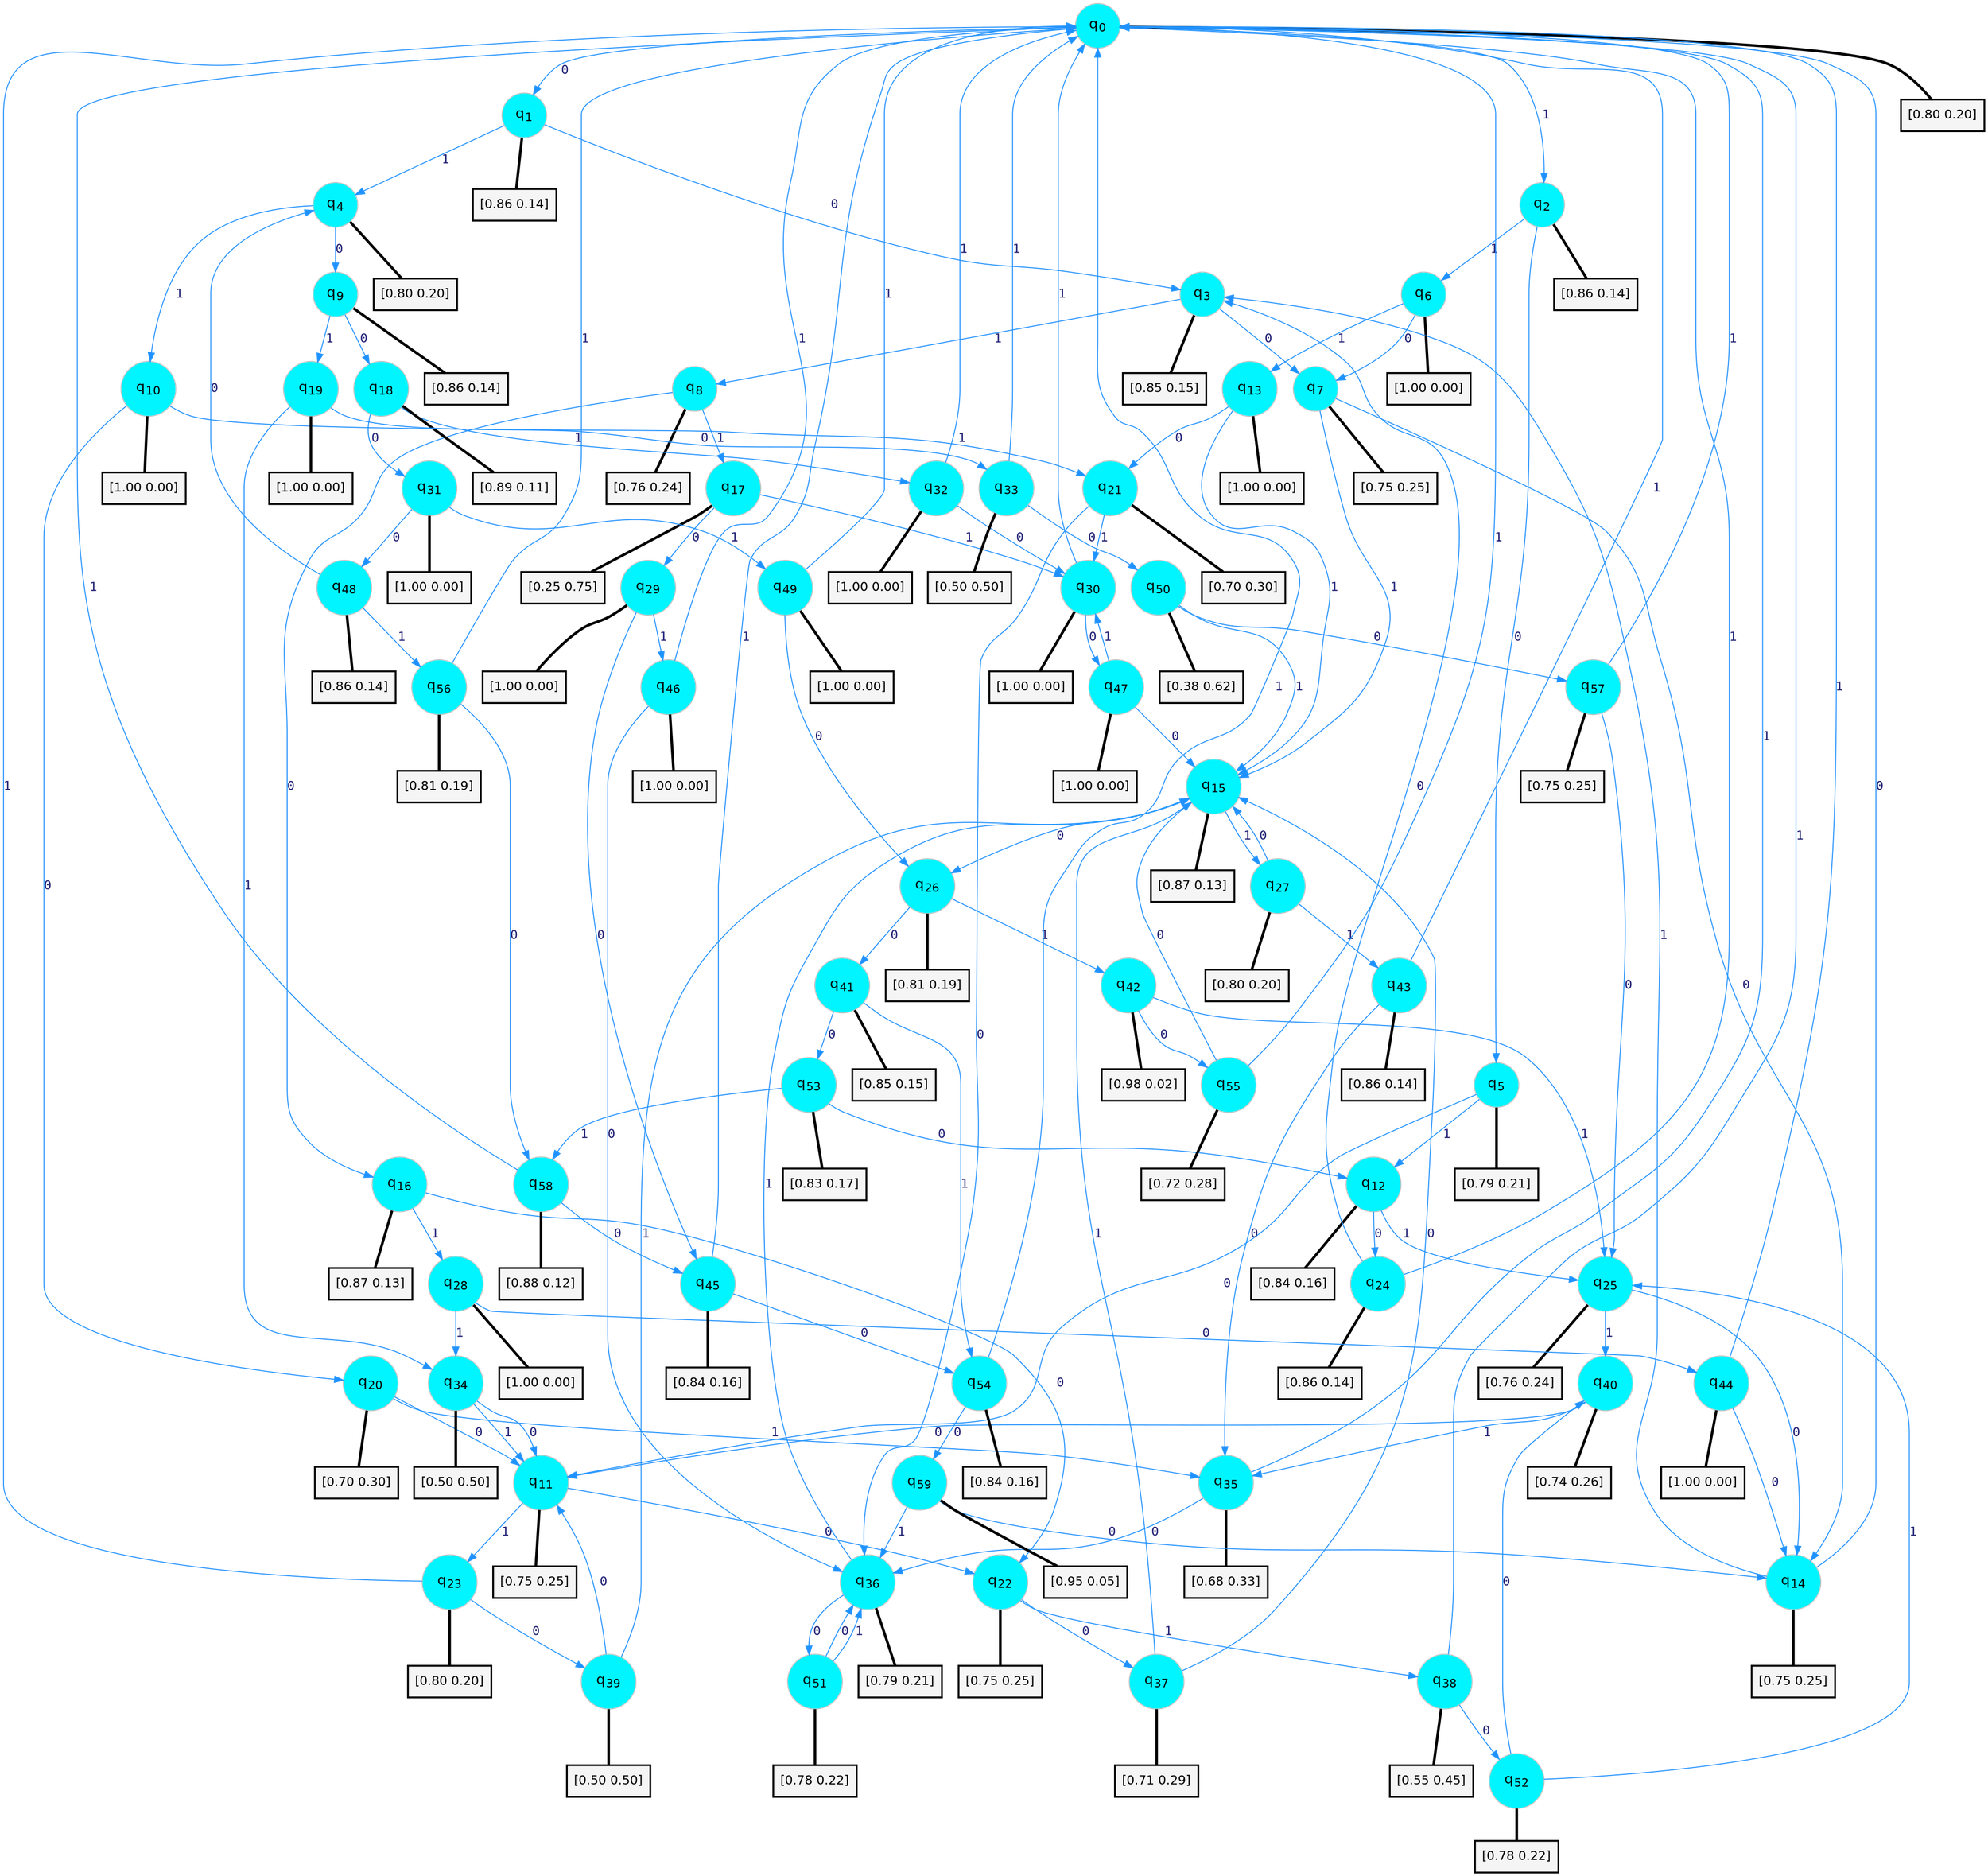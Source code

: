 digraph G {
graph [
bgcolor=transparent, dpi=300, rankdir=TD, size="40,25"];
node [
color=gray, fillcolor=turquoise1, fontcolor=black, fontname=Helvetica, fontsize=16, fontweight=bold, shape=circle, style=filled];
edge [
arrowsize=1, color=dodgerblue1, fontcolor=midnightblue, fontname=courier, fontweight=bold, penwidth=1, style=solid, weight=20];
0[label=<q<SUB>0</SUB>>];
1[label=<q<SUB>1</SUB>>];
2[label=<q<SUB>2</SUB>>];
3[label=<q<SUB>3</SUB>>];
4[label=<q<SUB>4</SUB>>];
5[label=<q<SUB>5</SUB>>];
6[label=<q<SUB>6</SUB>>];
7[label=<q<SUB>7</SUB>>];
8[label=<q<SUB>8</SUB>>];
9[label=<q<SUB>9</SUB>>];
10[label=<q<SUB>10</SUB>>];
11[label=<q<SUB>11</SUB>>];
12[label=<q<SUB>12</SUB>>];
13[label=<q<SUB>13</SUB>>];
14[label=<q<SUB>14</SUB>>];
15[label=<q<SUB>15</SUB>>];
16[label=<q<SUB>16</SUB>>];
17[label=<q<SUB>17</SUB>>];
18[label=<q<SUB>18</SUB>>];
19[label=<q<SUB>19</SUB>>];
20[label=<q<SUB>20</SUB>>];
21[label=<q<SUB>21</SUB>>];
22[label=<q<SUB>22</SUB>>];
23[label=<q<SUB>23</SUB>>];
24[label=<q<SUB>24</SUB>>];
25[label=<q<SUB>25</SUB>>];
26[label=<q<SUB>26</SUB>>];
27[label=<q<SUB>27</SUB>>];
28[label=<q<SUB>28</SUB>>];
29[label=<q<SUB>29</SUB>>];
30[label=<q<SUB>30</SUB>>];
31[label=<q<SUB>31</SUB>>];
32[label=<q<SUB>32</SUB>>];
33[label=<q<SUB>33</SUB>>];
34[label=<q<SUB>34</SUB>>];
35[label=<q<SUB>35</SUB>>];
36[label=<q<SUB>36</SUB>>];
37[label=<q<SUB>37</SUB>>];
38[label=<q<SUB>38</SUB>>];
39[label=<q<SUB>39</SUB>>];
40[label=<q<SUB>40</SUB>>];
41[label=<q<SUB>41</SUB>>];
42[label=<q<SUB>42</SUB>>];
43[label=<q<SUB>43</SUB>>];
44[label=<q<SUB>44</SUB>>];
45[label=<q<SUB>45</SUB>>];
46[label=<q<SUB>46</SUB>>];
47[label=<q<SUB>47</SUB>>];
48[label=<q<SUB>48</SUB>>];
49[label=<q<SUB>49</SUB>>];
50[label=<q<SUB>50</SUB>>];
51[label=<q<SUB>51</SUB>>];
52[label=<q<SUB>52</SUB>>];
53[label=<q<SUB>53</SUB>>];
54[label=<q<SUB>54</SUB>>];
55[label=<q<SUB>55</SUB>>];
56[label=<q<SUB>56</SUB>>];
57[label=<q<SUB>57</SUB>>];
58[label=<q<SUB>58</SUB>>];
59[label=<q<SUB>59</SUB>>];
60[label="[0.80 0.20]", shape=box,fontcolor=black, fontname=Helvetica, fontsize=14, penwidth=2, fillcolor=whitesmoke,color=black];
61[label="[0.86 0.14]", shape=box,fontcolor=black, fontname=Helvetica, fontsize=14, penwidth=2, fillcolor=whitesmoke,color=black];
62[label="[0.86 0.14]", shape=box,fontcolor=black, fontname=Helvetica, fontsize=14, penwidth=2, fillcolor=whitesmoke,color=black];
63[label="[0.85 0.15]", shape=box,fontcolor=black, fontname=Helvetica, fontsize=14, penwidth=2, fillcolor=whitesmoke,color=black];
64[label="[0.80 0.20]", shape=box,fontcolor=black, fontname=Helvetica, fontsize=14, penwidth=2, fillcolor=whitesmoke,color=black];
65[label="[0.79 0.21]", shape=box,fontcolor=black, fontname=Helvetica, fontsize=14, penwidth=2, fillcolor=whitesmoke,color=black];
66[label="[1.00 0.00]", shape=box,fontcolor=black, fontname=Helvetica, fontsize=14, penwidth=2, fillcolor=whitesmoke,color=black];
67[label="[0.75 0.25]", shape=box,fontcolor=black, fontname=Helvetica, fontsize=14, penwidth=2, fillcolor=whitesmoke,color=black];
68[label="[0.76 0.24]", shape=box,fontcolor=black, fontname=Helvetica, fontsize=14, penwidth=2, fillcolor=whitesmoke,color=black];
69[label="[0.86 0.14]", shape=box,fontcolor=black, fontname=Helvetica, fontsize=14, penwidth=2, fillcolor=whitesmoke,color=black];
70[label="[1.00 0.00]", shape=box,fontcolor=black, fontname=Helvetica, fontsize=14, penwidth=2, fillcolor=whitesmoke,color=black];
71[label="[0.75 0.25]", shape=box,fontcolor=black, fontname=Helvetica, fontsize=14, penwidth=2, fillcolor=whitesmoke,color=black];
72[label="[0.84 0.16]", shape=box,fontcolor=black, fontname=Helvetica, fontsize=14, penwidth=2, fillcolor=whitesmoke,color=black];
73[label="[1.00 0.00]", shape=box,fontcolor=black, fontname=Helvetica, fontsize=14, penwidth=2, fillcolor=whitesmoke,color=black];
74[label="[0.75 0.25]", shape=box,fontcolor=black, fontname=Helvetica, fontsize=14, penwidth=2, fillcolor=whitesmoke,color=black];
75[label="[0.87 0.13]", shape=box,fontcolor=black, fontname=Helvetica, fontsize=14, penwidth=2, fillcolor=whitesmoke,color=black];
76[label="[0.87 0.13]", shape=box,fontcolor=black, fontname=Helvetica, fontsize=14, penwidth=2, fillcolor=whitesmoke,color=black];
77[label="[0.25 0.75]", shape=box,fontcolor=black, fontname=Helvetica, fontsize=14, penwidth=2, fillcolor=whitesmoke,color=black];
78[label="[0.89 0.11]", shape=box,fontcolor=black, fontname=Helvetica, fontsize=14, penwidth=2, fillcolor=whitesmoke,color=black];
79[label="[1.00 0.00]", shape=box,fontcolor=black, fontname=Helvetica, fontsize=14, penwidth=2, fillcolor=whitesmoke,color=black];
80[label="[0.70 0.30]", shape=box,fontcolor=black, fontname=Helvetica, fontsize=14, penwidth=2, fillcolor=whitesmoke,color=black];
81[label="[0.70 0.30]", shape=box,fontcolor=black, fontname=Helvetica, fontsize=14, penwidth=2, fillcolor=whitesmoke,color=black];
82[label="[0.75 0.25]", shape=box,fontcolor=black, fontname=Helvetica, fontsize=14, penwidth=2, fillcolor=whitesmoke,color=black];
83[label="[0.80 0.20]", shape=box,fontcolor=black, fontname=Helvetica, fontsize=14, penwidth=2, fillcolor=whitesmoke,color=black];
84[label="[0.86 0.14]", shape=box,fontcolor=black, fontname=Helvetica, fontsize=14, penwidth=2, fillcolor=whitesmoke,color=black];
85[label="[0.76 0.24]", shape=box,fontcolor=black, fontname=Helvetica, fontsize=14, penwidth=2, fillcolor=whitesmoke,color=black];
86[label="[0.81 0.19]", shape=box,fontcolor=black, fontname=Helvetica, fontsize=14, penwidth=2, fillcolor=whitesmoke,color=black];
87[label="[0.80 0.20]", shape=box,fontcolor=black, fontname=Helvetica, fontsize=14, penwidth=2, fillcolor=whitesmoke,color=black];
88[label="[1.00 0.00]", shape=box,fontcolor=black, fontname=Helvetica, fontsize=14, penwidth=2, fillcolor=whitesmoke,color=black];
89[label="[1.00 0.00]", shape=box,fontcolor=black, fontname=Helvetica, fontsize=14, penwidth=2, fillcolor=whitesmoke,color=black];
90[label="[1.00 0.00]", shape=box,fontcolor=black, fontname=Helvetica, fontsize=14, penwidth=2, fillcolor=whitesmoke,color=black];
91[label="[1.00 0.00]", shape=box,fontcolor=black, fontname=Helvetica, fontsize=14, penwidth=2, fillcolor=whitesmoke,color=black];
92[label="[1.00 0.00]", shape=box,fontcolor=black, fontname=Helvetica, fontsize=14, penwidth=2, fillcolor=whitesmoke,color=black];
93[label="[0.50 0.50]", shape=box,fontcolor=black, fontname=Helvetica, fontsize=14, penwidth=2, fillcolor=whitesmoke,color=black];
94[label="[0.50 0.50]", shape=box,fontcolor=black, fontname=Helvetica, fontsize=14, penwidth=2, fillcolor=whitesmoke,color=black];
95[label="[0.68 0.33]", shape=box,fontcolor=black, fontname=Helvetica, fontsize=14, penwidth=2, fillcolor=whitesmoke,color=black];
96[label="[0.79 0.21]", shape=box,fontcolor=black, fontname=Helvetica, fontsize=14, penwidth=2, fillcolor=whitesmoke,color=black];
97[label="[0.71 0.29]", shape=box,fontcolor=black, fontname=Helvetica, fontsize=14, penwidth=2, fillcolor=whitesmoke,color=black];
98[label="[0.55 0.45]", shape=box,fontcolor=black, fontname=Helvetica, fontsize=14, penwidth=2, fillcolor=whitesmoke,color=black];
99[label="[0.50 0.50]", shape=box,fontcolor=black, fontname=Helvetica, fontsize=14, penwidth=2, fillcolor=whitesmoke,color=black];
100[label="[0.74 0.26]", shape=box,fontcolor=black, fontname=Helvetica, fontsize=14, penwidth=2, fillcolor=whitesmoke,color=black];
101[label="[0.85 0.15]", shape=box,fontcolor=black, fontname=Helvetica, fontsize=14, penwidth=2, fillcolor=whitesmoke,color=black];
102[label="[0.98 0.02]", shape=box,fontcolor=black, fontname=Helvetica, fontsize=14, penwidth=2, fillcolor=whitesmoke,color=black];
103[label="[0.86 0.14]", shape=box,fontcolor=black, fontname=Helvetica, fontsize=14, penwidth=2, fillcolor=whitesmoke,color=black];
104[label="[1.00 0.00]", shape=box,fontcolor=black, fontname=Helvetica, fontsize=14, penwidth=2, fillcolor=whitesmoke,color=black];
105[label="[0.84 0.16]", shape=box,fontcolor=black, fontname=Helvetica, fontsize=14, penwidth=2, fillcolor=whitesmoke,color=black];
106[label="[1.00 0.00]", shape=box,fontcolor=black, fontname=Helvetica, fontsize=14, penwidth=2, fillcolor=whitesmoke,color=black];
107[label="[1.00 0.00]", shape=box,fontcolor=black, fontname=Helvetica, fontsize=14, penwidth=2, fillcolor=whitesmoke,color=black];
108[label="[0.86 0.14]", shape=box,fontcolor=black, fontname=Helvetica, fontsize=14, penwidth=2, fillcolor=whitesmoke,color=black];
109[label="[1.00 0.00]", shape=box,fontcolor=black, fontname=Helvetica, fontsize=14, penwidth=2, fillcolor=whitesmoke,color=black];
110[label="[0.38 0.62]", shape=box,fontcolor=black, fontname=Helvetica, fontsize=14, penwidth=2, fillcolor=whitesmoke,color=black];
111[label="[0.78 0.22]", shape=box,fontcolor=black, fontname=Helvetica, fontsize=14, penwidth=2, fillcolor=whitesmoke,color=black];
112[label="[0.78 0.22]", shape=box,fontcolor=black, fontname=Helvetica, fontsize=14, penwidth=2, fillcolor=whitesmoke,color=black];
113[label="[0.83 0.17]", shape=box,fontcolor=black, fontname=Helvetica, fontsize=14, penwidth=2, fillcolor=whitesmoke,color=black];
114[label="[0.84 0.16]", shape=box,fontcolor=black, fontname=Helvetica, fontsize=14, penwidth=2, fillcolor=whitesmoke,color=black];
115[label="[0.72 0.28]", shape=box,fontcolor=black, fontname=Helvetica, fontsize=14, penwidth=2, fillcolor=whitesmoke,color=black];
116[label="[0.81 0.19]", shape=box,fontcolor=black, fontname=Helvetica, fontsize=14, penwidth=2, fillcolor=whitesmoke,color=black];
117[label="[0.75 0.25]", shape=box,fontcolor=black, fontname=Helvetica, fontsize=14, penwidth=2, fillcolor=whitesmoke,color=black];
118[label="[0.88 0.12]", shape=box,fontcolor=black, fontname=Helvetica, fontsize=14, penwidth=2, fillcolor=whitesmoke,color=black];
119[label="[0.95 0.05]", shape=box,fontcolor=black, fontname=Helvetica, fontsize=14, penwidth=2, fillcolor=whitesmoke,color=black];
0->1 [label=0];
0->2 [label=1];
0->60 [arrowhead=none, penwidth=3,color=black];
1->3 [label=0];
1->4 [label=1];
1->61 [arrowhead=none, penwidth=3,color=black];
2->5 [label=0];
2->6 [label=1];
2->62 [arrowhead=none, penwidth=3,color=black];
3->7 [label=0];
3->8 [label=1];
3->63 [arrowhead=none, penwidth=3,color=black];
4->9 [label=0];
4->10 [label=1];
4->64 [arrowhead=none, penwidth=3,color=black];
5->11 [label=0];
5->12 [label=1];
5->65 [arrowhead=none, penwidth=3,color=black];
6->7 [label=0];
6->13 [label=1];
6->66 [arrowhead=none, penwidth=3,color=black];
7->14 [label=0];
7->15 [label=1];
7->67 [arrowhead=none, penwidth=3,color=black];
8->16 [label=0];
8->17 [label=1];
8->68 [arrowhead=none, penwidth=3,color=black];
9->18 [label=0];
9->19 [label=1];
9->69 [arrowhead=none, penwidth=3,color=black];
10->20 [label=0];
10->21 [label=1];
10->70 [arrowhead=none, penwidth=3,color=black];
11->22 [label=0];
11->23 [label=1];
11->71 [arrowhead=none, penwidth=3,color=black];
12->24 [label=0];
12->25 [label=1];
12->72 [arrowhead=none, penwidth=3,color=black];
13->21 [label=0];
13->15 [label=1];
13->73 [arrowhead=none, penwidth=3,color=black];
14->0 [label=0];
14->3 [label=1];
14->74 [arrowhead=none, penwidth=3,color=black];
15->26 [label=0];
15->27 [label=1];
15->75 [arrowhead=none, penwidth=3,color=black];
16->22 [label=0];
16->28 [label=1];
16->76 [arrowhead=none, penwidth=3,color=black];
17->29 [label=0];
17->30 [label=1];
17->77 [arrowhead=none, penwidth=3,color=black];
18->31 [label=0];
18->32 [label=1];
18->78 [arrowhead=none, penwidth=3,color=black];
19->33 [label=0];
19->34 [label=1];
19->79 [arrowhead=none, penwidth=3,color=black];
20->11 [label=0];
20->35 [label=1];
20->80 [arrowhead=none, penwidth=3,color=black];
21->36 [label=0];
21->30 [label=1];
21->81 [arrowhead=none, penwidth=3,color=black];
22->37 [label=0];
22->38 [label=1];
22->82 [arrowhead=none, penwidth=3,color=black];
23->39 [label=0];
23->0 [label=1];
23->83 [arrowhead=none, penwidth=3,color=black];
24->3 [label=0];
24->0 [label=1];
24->84 [arrowhead=none, penwidth=3,color=black];
25->14 [label=0];
25->40 [label=1];
25->85 [arrowhead=none, penwidth=3,color=black];
26->41 [label=0];
26->42 [label=1];
26->86 [arrowhead=none, penwidth=3,color=black];
27->15 [label=0];
27->43 [label=1];
27->87 [arrowhead=none, penwidth=3,color=black];
28->44 [label=0];
28->34 [label=1];
28->88 [arrowhead=none, penwidth=3,color=black];
29->45 [label=0];
29->46 [label=1];
29->89 [arrowhead=none, penwidth=3,color=black];
30->47 [label=0];
30->0 [label=1];
30->90 [arrowhead=none, penwidth=3,color=black];
31->48 [label=0];
31->49 [label=1];
31->91 [arrowhead=none, penwidth=3,color=black];
32->30 [label=0];
32->0 [label=1];
32->92 [arrowhead=none, penwidth=3,color=black];
33->50 [label=0];
33->0 [label=1];
33->93 [arrowhead=none, penwidth=3,color=black];
34->11 [label=0];
34->11 [label=1];
34->94 [arrowhead=none, penwidth=3,color=black];
35->36 [label=0];
35->0 [label=1];
35->95 [arrowhead=none, penwidth=3,color=black];
36->51 [label=0];
36->15 [label=1];
36->96 [arrowhead=none, penwidth=3,color=black];
37->15 [label=0];
37->15 [label=1];
37->97 [arrowhead=none, penwidth=3,color=black];
38->52 [label=0];
38->0 [label=1];
38->98 [arrowhead=none, penwidth=3,color=black];
39->11 [label=0];
39->15 [label=1];
39->99 [arrowhead=none, penwidth=3,color=black];
40->11 [label=0];
40->35 [label=1];
40->100 [arrowhead=none, penwidth=3,color=black];
41->53 [label=0];
41->54 [label=1];
41->101 [arrowhead=none, penwidth=3,color=black];
42->55 [label=0];
42->25 [label=1];
42->102 [arrowhead=none, penwidth=3,color=black];
43->35 [label=0];
43->0 [label=1];
43->103 [arrowhead=none, penwidth=3,color=black];
44->14 [label=0];
44->0 [label=1];
44->104 [arrowhead=none, penwidth=3,color=black];
45->54 [label=0];
45->0 [label=1];
45->105 [arrowhead=none, penwidth=3,color=black];
46->36 [label=0];
46->0 [label=1];
46->106 [arrowhead=none, penwidth=3,color=black];
47->15 [label=0];
47->30 [label=1];
47->107 [arrowhead=none, penwidth=3,color=black];
48->4 [label=0];
48->56 [label=1];
48->108 [arrowhead=none, penwidth=3,color=black];
49->26 [label=0];
49->0 [label=1];
49->109 [arrowhead=none, penwidth=3,color=black];
50->57 [label=0];
50->15 [label=1];
50->110 [arrowhead=none, penwidth=3,color=black];
51->36 [label=0];
51->36 [label=1];
51->111 [arrowhead=none, penwidth=3,color=black];
52->40 [label=0];
52->25 [label=1];
52->112 [arrowhead=none, penwidth=3,color=black];
53->12 [label=0];
53->58 [label=1];
53->113 [arrowhead=none, penwidth=3,color=black];
54->59 [label=0];
54->0 [label=1];
54->114 [arrowhead=none, penwidth=3,color=black];
55->15 [label=0];
55->0 [label=1];
55->115 [arrowhead=none, penwidth=3,color=black];
56->58 [label=0];
56->0 [label=1];
56->116 [arrowhead=none, penwidth=3,color=black];
57->25 [label=0];
57->0 [label=1];
57->117 [arrowhead=none, penwidth=3,color=black];
58->45 [label=0];
58->0 [label=1];
58->118 [arrowhead=none, penwidth=3,color=black];
59->14 [label=0];
59->36 [label=1];
59->119 [arrowhead=none, penwidth=3,color=black];
}
